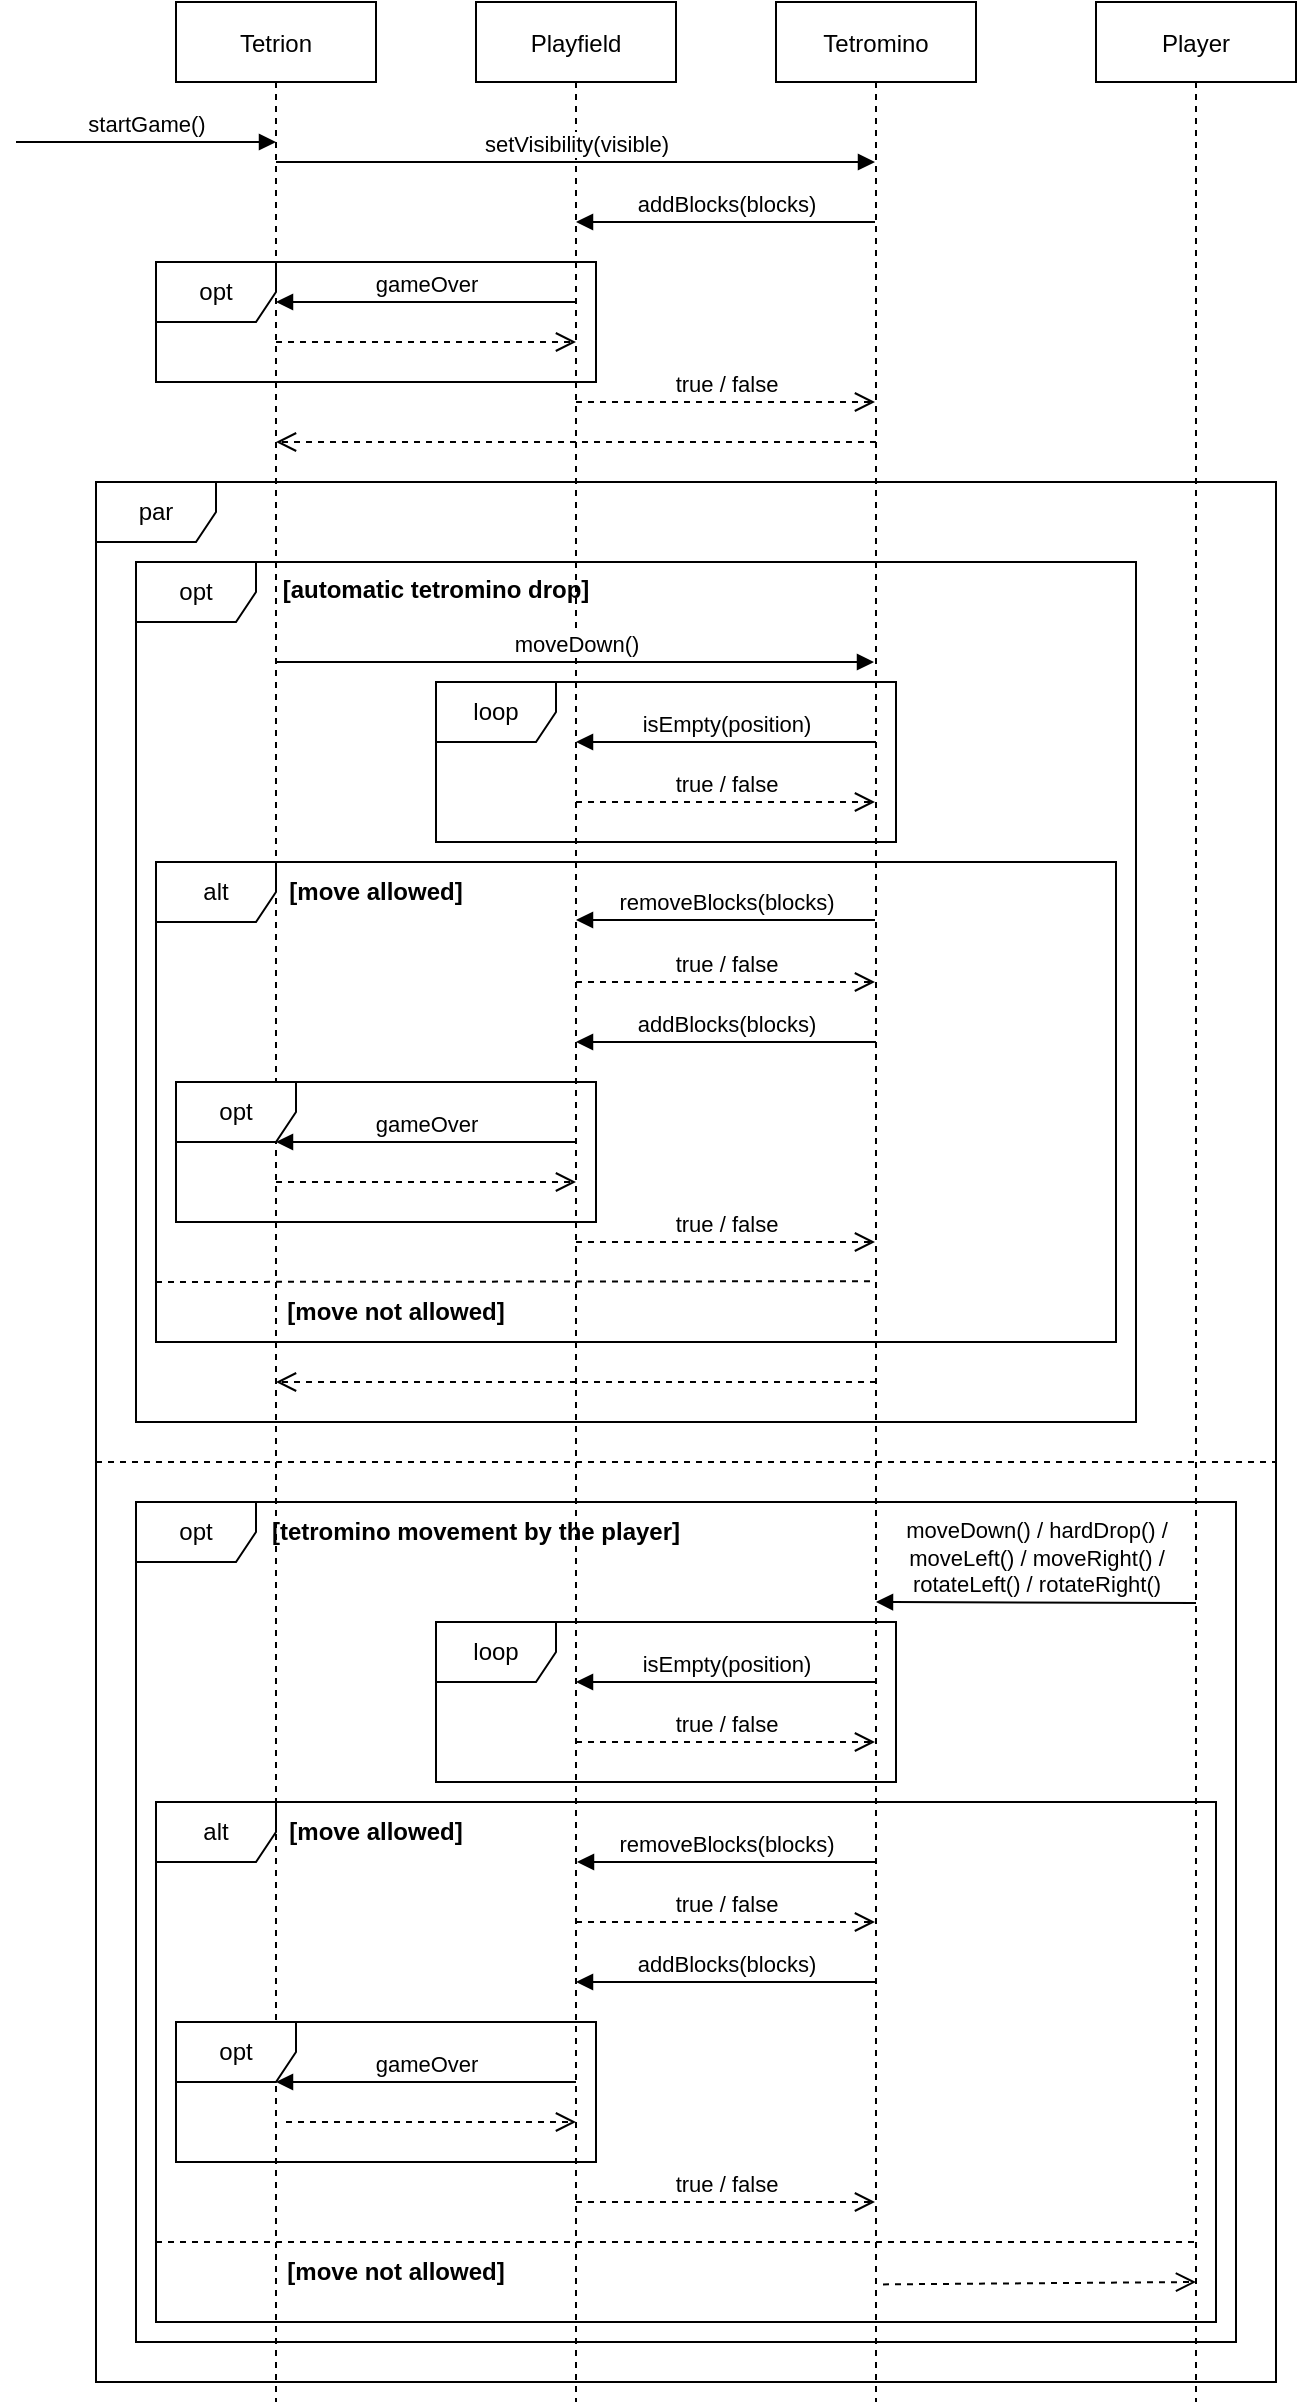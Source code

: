<mxfile version="20.6.2" type="device"><diagram id="kgpKYQtTHZ0yAKxKKP6v" name="Page-1"><mxGraphModel dx="942" dy="656" grid="1" gridSize="10" guides="1" tooltips="1" connect="1" arrows="1" fold="1" page="1" pageScale="1" pageWidth="850" pageHeight="1100" math="0" shadow="0"><root><mxCell id="0"/><mxCell id="1" parent="0"/><mxCell id="mWYVTbyEblPrJxUZDNBo-22" value="par" style="shape=umlFrame;whiteSpace=wrap;html=1;" parent="1" vertex="1"><mxGeometry x="80" y="280" width="590" height="950" as="geometry"/></mxCell><mxCell id="DjPWZOeGEuVwuPfSkP5c-18" value="opt" style="shape=umlFrame;whiteSpace=wrap;html=1;width=60;height=30;" parent="1" vertex="1"><mxGeometry x="100" y="320" width="500" height="430" as="geometry"/></mxCell><mxCell id="ic3s0S-Vs5GLOlk1AYV1-19" value="alt" style="shape=umlFrame;whiteSpace=wrap;html=1;" parent="1" vertex="1"><mxGeometry x="110" y="470" width="480" height="240" as="geometry"/></mxCell><mxCell id="mWYVTbyEblPrJxUZDNBo-26" value="opt" style="shape=umlFrame;whiteSpace=wrap;html=1;" parent="1" vertex="1"><mxGeometry x="100" y="790" width="550" height="420" as="geometry"/></mxCell><mxCell id="mWYVTbyEblPrJxUZDNBo-32" value="alt" style="shape=umlFrame;whiteSpace=wrap;html=1;" parent="1" vertex="1"><mxGeometry x="110" y="940" width="530" height="260" as="geometry"/></mxCell><mxCell id="mWYVTbyEblPrJxUZDNBo-28" value="loop" style="shape=umlFrame;whiteSpace=wrap;html=1;" parent="1" vertex="1"><mxGeometry x="250" y="850" width="230" height="80" as="geometry"/></mxCell><mxCell id="3nuBFxr9cyL0pnOWT2aG-1" value="Tetrion" style="shape=umlLifeline;perimeter=lifelinePerimeter;container=1;collapsible=0;recursiveResize=0;rounded=0;shadow=0;strokeWidth=1;" parent="1" vertex="1"><mxGeometry x="120" y="40" width="100" height="1200" as="geometry"/></mxCell><mxCell id="DjPWZOeGEuVwuPfSkP5c-3" value="Playfield" style="shape=umlLifeline;perimeter=lifelinePerimeter;container=1;collapsible=0;recursiveResize=0;rounded=0;shadow=0;strokeWidth=1;" parent="1" vertex="1"><mxGeometry x="270" y="40" width="100" height="1200" as="geometry"/></mxCell><mxCell id="mWYVTbyEblPrJxUZDNBo-33" value="" style="html=1;verticalAlign=bottom;endArrow=open;dashed=1;endSize=8;rounded=0;" parent="DjPWZOeGEuVwuPfSkP5c-3" edge="1"><mxGeometry relative="1" as="geometry"><mxPoint x="200" y="220" as="sourcePoint"/><mxPoint x="-100" y="220" as="targetPoint"/><Array as="points"><mxPoint x="-59.5" y="220"/></Array></mxGeometry></mxCell><mxCell id="ic3s0S-Vs5GLOlk1AYV1-8" value="true / false" style="html=1;verticalAlign=bottom;endArrow=open;dashed=1;endSize=8;rounded=0;" parent="DjPWZOeGEuVwuPfSkP5c-3" edge="1"><mxGeometry relative="1" as="geometry"><mxPoint x="50" y="1100" as="sourcePoint"/><mxPoint x="199.5" y="1100" as="targetPoint"/></mxGeometry></mxCell><mxCell id="ic3s0S-Vs5GLOlk1AYV1-4" value="addBlocks(blocks)" style="html=1;verticalAlign=bottom;endArrow=block;rounded=0;" parent="DjPWZOeGEuVwuPfSkP5c-3" edge="1"><mxGeometry width="80" relative="1" as="geometry"><mxPoint x="200" y="990" as="sourcePoint"/><mxPoint x="50" y="990" as="targetPoint"/><Array as="points"><mxPoint x="130" y="990"/></Array></mxGeometry></mxCell><mxCell id="ic3s0S-Vs5GLOlk1AYV1-2" value="removeBlocks(blocks)" style="html=1;verticalAlign=bottom;endArrow=block;rounded=0;" parent="DjPWZOeGEuVwuPfSkP5c-3" edge="1"><mxGeometry width="80" relative="1" as="geometry"><mxPoint x="200" y="930" as="sourcePoint"/><mxPoint x="50.5" y="930" as="targetPoint"/><Array as="points"><mxPoint x="130.5" y="930"/></Array></mxGeometry></mxCell><mxCell id="mWYVTbyEblPrJxUZDNBo-30" value="true / false" style="html=1;verticalAlign=bottom;endArrow=open;dashed=1;endSize=8;rounded=0;" parent="DjPWZOeGEuVwuPfSkP5c-3" edge="1"><mxGeometry relative="1" as="geometry"><mxPoint x="50" y="870" as="sourcePoint"/><mxPoint x="199.5" y="870" as="targetPoint"/></mxGeometry></mxCell><mxCell id="mWYVTbyEblPrJxUZDNBo-29" value="isEmpty(position)" style="html=1;verticalAlign=bottom;endArrow=block;rounded=0;exitX=0.179;exitY=0.231;exitDx=0;exitDy=0;exitPerimeter=0;" parent="DjPWZOeGEuVwuPfSkP5c-3" edge="1"><mxGeometry width="80" relative="1" as="geometry"><mxPoint x="200" y="840" as="sourcePoint"/><mxPoint x="50" y="840" as="targetPoint"/></mxGeometry></mxCell><mxCell id="DjPWZOeGEuVwuPfSkP5c-5" value="setVisibility(visible)" style="html=1;verticalAlign=bottom;endArrow=block;rounded=0;" parent="1" target="DjPWZOeGEuVwuPfSkP5c-6" edge="1"><mxGeometry width="80" relative="1" as="geometry"><mxPoint x="170" y="120" as="sourcePoint"/><mxPoint x="440" y="120" as="targetPoint"/></mxGeometry></mxCell><mxCell id="DjPWZOeGEuVwuPfSkP5c-6" value="Tetromino" style="shape=umlLifeline;perimeter=lifelinePerimeter;container=1;collapsible=0;recursiveResize=0;rounded=0;shadow=0;strokeWidth=1;" parent="1" vertex="1"><mxGeometry x="420" y="40" width="100" height="1200" as="geometry"/></mxCell><mxCell id="mWYVTbyEblPrJxUZDNBo-9" value="true / false" style="html=1;verticalAlign=bottom;endArrow=open;dashed=1;endSize=8;rounded=0;exitX=0.5;exitY=0.345;exitDx=0;exitDy=0;exitPerimeter=0;" parent="DjPWZOeGEuVwuPfSkP5c-6" edge="1"><mxGeometry relative="1" as="geometry"><mxPoint x="-100" y="200.0" as="sourcePoint"/><mxPoint x="49.5" y="200.0" as="targetPoint"/></mxGeometry></mxCell><mxCell id="mWYVTbyEblPrJxUZDNBo-20" value="moveDown() / hardDrop() /&lt;br&gt;moveLeft() / moveRight() /&lt;br&gt;rotateLeft() / rotateRight()" style="html=1;verticalAlign=bottom;endArrow=block;rounded=0;entryX=0.964;entryY=0.199;entryDx=0;entryDy=0;entryPerimeter=0;" parent="DjPWZOeGEuVwuPfSkP5c-6" edge="1"><mxGeometry width="80" relative="1" as="geometry"><mxPoint x="210" y="800.5" as="sourcePoint"/><mxPoint x="50" y="800" as="targetPoint"/></mxGeometry></mxCell><mxCell id="DjPWZOeGEuVwuPfSkP5c-7" value="Player" style="shape=umlLifeline;perimeter=lifelinePerimeter;container=1;collapsible=0;recursiveResize=0;rounded=0;shadow=0;strokeWidth=1;" parent="1" vertex="1"><mxGeometry x="580" y="40" width="100" height="1200" as="geometry"/></mxCell><mxCell id="mWYVTbyEblPrJxUZDNBo-27" value="" style="endArrow=none;dashed=1;html=1;rounded=0;" parent="DjPWZOeGEuVwuPfSkP5c-7" edge="1"><mxGeometry width="50" height="50" relative="1" as="geometry"><mxPoint x="-500" y="730" as="sourcePoint"/><mxPoint x="90" y="730" as="targetPoint"/></mxGeometry></mxCell><mxCell id="DjPWZOeGEuVwuPfSkP5c-10" value="addBlocks(blocks)" style="html=1;verticalAlign=bottom;endArrow=block;rounded=0;" parent="1" source="DjPWZOeGEuVwuPfSkP5c-6" edge="1"><mxGeometry width="80" relative="1" as="geometry"><mxPoint x="350" y="180" as="sourcePoint"/><mxPoint x="320" y="150" as="targetPoint"/><Array as="points"><mxPoint x="400" y="150"/></Array></mxGeometry></mxCell><mxCell id="DjPWZOeGEuVwuPfSkP5c-14" value="opt" style="shape=umlFrame;whiteSpace=wrap;html=1;width=60;height=30;" parent="1" vertex="1"><mxGeometry x="110" y="170" width="220" height="60" as="geometry"/></mxCell><mxCell id="DjPWZOeGEuVwuPfSkP5c-17" value="gameOver" style="html=1;verticalAlign=bottom;endArrow=block;rounded=0;" parent="1" edge="1"><mxGeometry width="80" relative="1" as="geometry"><mxPoint x="320" y="190" as="sourcePoint"/><mxPoint x="170" y="190" as="targetPoint"/></mxGeometry></mxCell><mxCell id="DjPWZOeGEuVwuPfSkP5c-22" value="moveDown()" style="html=1;verticalAlign=bottom;endArrow=block;rounded=0;" parent="1" edge="1"><mxGeometry width="80" relative="1" as="geometry"><mxPoint x="170" y="370" as="sourcePoint"/><mxPoint x="469" y="370" as="targetPoint"/></mxGeometry></mxCell><mxCell id="mWYVTbyEblPrJxUZDNBo-1" value="removeBlocks(blocks)" style="html=1;verticalAlign=bottom;endArrow=block;rounded=0;" parent="1" edge="1"><mxGeometry width="80" relative="1" as="geometry"><mxPoint x="469.5" y="499" as="sourcePoint"/><mxPoint x="320" y="499" as="targetPoint"/><Array as="points"><mxPoint x="400" y="499"/></Array></mxGeometry></mxCell><mxCell id="mWYVTbyEblPrJxUZDNBo-4" value="" style="html=1;verticalAlign=bottom;endArrow=open;dashed=1;endSize=8;rounded=0;" parent="1" edge="1"><mxGeometry relative="1" as="geometry"><mxPoint x="170" y="210" as="sourcePoint"/><mxPoint x="320" y="210" as="targetPoint"/></mxGeometry></mxCell><mxCell id="mWYVTbyEblPrJxUZDNBo-10" value="true / false" style="html=1;verticalAlign=bottom;endArrow=open;dashed=1;endSize=8;rounded=0;" parent="1" edge="1"><mxGeometry relative="1" as="geometry"><mxPoint x="320" y="530" as="sourcePoint"/><mxPoint x="469.5" y="530" as="targetPoint"/></mxGeometry></mxCell><mxCell id="mWYVTbyEblPrJxUZDNBo-11" value="addBlocks(blocks)" style="html=1;verticalAlign=bottom;endArrow=block;rounded=0;" parent="1" edge="1"><mxGeometry width="80" relative="1" as="geometry"><mxPoint x="470" y="560" as="sourcePoint"/><mxPoint x="320" y="560" as="targetPoint"/><Array as="points"><mxPoint x="400" y="560"/></Array></mxGeometry></mxCell><mxCell id="mWYVTbyEblPrJxUZDNBo-12" value="opt" style="shape=umlFrame;whiteSpace=wrap;html=1;" parent="1" vertex="1"><mxGeometry x="120" y="580" width="210" height="70" as="geometry"/></mxCell><mxCell id="mWYVTbyEblPrJxUZDNBo-13" value="gameOver" style="html=1;verticalAlign=bottom;endArrow=block;rounded=0;" parent="1" edge="1"><mxGeometry width="80" relative="1" as="geometry"><mxPoint x="320" y="610" as="sourcePoint"/><mxPoint x="170" y="610" as="targetPoint"/></mxGeometry></mxCell><mxCell id="mWYVTbyEblPrJxUZDNBo-14" value="" style="html=1;verticalAlign=bottom;endArrow=open;dashed=1;endSize=8;rounded=0;" parent="1" edge="1"><mxGeometry relative="1" as="geometry"><mxPoint x="170" y="630" as="sourcePoint"/><mxPoint x="320" y="630" as="targetPoint"/></mxGeometry></mxCell><mxCell id="mWYVTbyEblPrJxUZDNBo-15" value="true / false" style="html=1;verticalAlign=bottom;endArrow=open;dashed=1;endSize=8;rounded=0;" parent="1" edge="1"><mxGeometry relative="1" as="geometry"><mxPoint x="320" y="660" as="sourcePoint"/><mxPoint x="469.5" y="660" as="targetPoint"/></mxGeometry></mxCell><mxCell id="mWYVTbyEblPrJxUZDNBo-24" value="[automatic tetromino drop]" style="text;align=center;fontStyle=1;verticalAlign=middle;spacingLeft=3;spacingRight=3;strokeColor=none;rotatable=0;points=[[0,0.5],[1,0.5]];portConstraint=eastwest;" parent="1" vertex="1"><mxGeometry x="210" y="320" width="80" height="26" as="geometry"/></mxCell><mxCell id="ic3s0S-Vs5GLOlk1AYV1-1" value="&lt;b&gt;[tetromino movement by the player]&lt;/b&gt;" style="text;html=1;strokeColor=none;fillColor=none;align=center;verticalAlign=middle;whiteSpace=wrap;rounded=0;" parent="1" vertex="1"><mxGeometry x="160" y="790" width="220" height="30" as="geometry"/></mxCell><mxCell id="ic3s0S-Vs5GLOlk1AYV1-5" value="opt" style="shape=umlFrame;whiteSpace=wrap;html=1;" parent="1" vertex="1"><mxGeometry x="120" y="1050" width="210" height="70" as="geometry"/></mxCell><mxCell id="ic3s0S-Vs5GLOlk1AYV1-6" value="gameOver" style="html=1;verticalAlign=bottom;endArrow=block;rounded=0;" parent="1" edge="1"><mxGeometry width="80" relative="1" as="geometry"><mxPoint x="320" y="1080" as="sourcePoint"/><mxPoint x="170" y="1080" as="targetPoint"/></mxGeometry></mxCell><mxCell id="ic3s0S-Vs5GLOlk1AYV1-7" value="" style="html=1;verticalAlign=bottom;endArrow=open;dashed=1;endSize=8;rounded=0;" parent="1" edge="1"><mxGeometry relative="1" as="geometry"><mxPoint x="175" y="1100" as="sourcePoint"/><mxPoint x="320" y="1100" as="targetPoint"/></mxGeometry></mxCell><mxCell id="ic3s0S-Vs5GLOlk1AYV1-10" value="&lt;b&gt;[move allowed]&lt;/b&gt;" style="text;html=1;strokeColor=none;fillColor=none;align=center;verticalAlign=middle;whiteSpace=wrap;rounded=0;" parent="1" vertex="1"><mxGeometry x="170" y="940" width="100" height="30" as="geometry"/></mxCell><mxCell id="ic3s0S-Vs5GLOlk1AYV1-11" value="" style="endArrow=none;dashed=1;html=1;rounded=0;" parent="1" target="DjPWZOeGEuVwuPfSkP5c-7" edge="1"><mxGeometry width="50" height="50" relative="1" as="geometry"><mxPoint x="110" y="1160" as="sourcePoint"/><mxPoint x="630" y="990" as="targetPoint"/></mxGeometry></mxCell><mxCell id="ic3s0S-Vs5GLOlk1AYV1-12" value="&lt;b&gt;[move not allowed]&lt;/b&gt;" style="text;html=1;strokeColor=none;fillColor=none;align=center;verticalAlign=middle;whiteSpace=wrap;rounded=0;" parent="1" vertex="1"><mxGeometry x="170" y="1160" width="120" height="30" as="geometry"/></mxCell><mxCell id="ic3s0S-Vs5GLOlk1AYV1-13" value="" style="html=1;verticalAlign=bottom;endArrow=open;dashed=1;endSize=8;rounded=0;exitX=0.535;exitY=0.951;exitDx=0;exitDy=0;exitPerimeter=0;" parent="1" source="DjPWZOeGEuVwuPfSkP5c-6" edge="1"><mxGeometry relative="1" as="geometry"><mxPoint x="470" y="1010" as="sourcePoint"/><mxPoint x="630" y="1180" as="targetPoint"/></mxGeometry></mxCell><mxCell id="ic3s0S-Vs5GLOlk1AYV1-16" value="loop" style="shape=umlFrame;whiteSpace=wrap;html=1;" parent="1" vertex="1"><mxGeometry x="250" y="380" width="230" height="80" as="geometry"/></mxCell><mxCell id="ic3s0S-Vs5GLOlk1AYV1-17" value="isEmpty(position)" style="html=1;verticalAlign=bottom;endArrow=block;rounded=0;exitX=0.179;exitY=0.231;exitDx=0;exitDy=0;exitPerimeter=0;" parent="1" edge="1"><mxGeometry width="80" relative="1" as="geometry"><mxPoint x="470" y="410" as="sourcePoint"/><mxPoint x="320" y="410" as="targetPoint"/></mxGeometry></mxCell><mxCell id="ic3s0S-Vs5GLOlk1AYV1-18" value="true / false" style="html=1;verticalAlign=bottom;endArrow=open;dashed=1;endSize=8;rounded=0;" parent="1" edge="1"><mxGeometry relative="1" as="geometry"><mxPoint x="320" y="440" as="sourcePoint"/><mxPoint x="469.5" y="440" as="targetPoint"/></mxGeometry></mxCell><mxCell id="ic3s0S-Vs5GLOlk1AYV1-20" value="&lt;b&gt;[move allowed]&lt;/b&gt;" style="text;html=1;strokeColor=none;fillColor=none;align=center;verticalAlign=middle;whiteSpace=wrap;rounded=0;" parent="1" vertex="1"><mxGeometry x="170" y="470" width="100" height="30" as="geometry"/></mxCell><mxCell id="ic3s0S-Vs5GLOlk1AYV1-21" value="" style="endArrow=none;dashed=1;html=1;rounded=0;entryX=0.5;entryY=0.533;entryDx=0;entryDy=0;entryPerimeter=0;" parent="1" target="DjPWZOeGEuVwuPfSkP5c-6" edge="1"><mxGeometry width="50" height="50" relative="1" as="geometry"><mxPoint x="110" y="680" as="sourcePoint"/><mxPoint x="460" y="470" as="targetPoint"/></mxGeometry></mxCell><mxCell id="ic3s0S-Vs5GLOlk1AYV1-22" value="&lt;b&gt;[move not allowed]&lt;/b&gt;" style="text;html=1;strokeColor=none;fillColor=none;align=center;verticalAlign=middle;whiteSpace=wrap;rounded=0;" parent="1" vertex="1"><mxGeometry x="170" y="680" width="120" height="30" as="geometry"/></mxCell><mxCell id="mWYVTbyEblPrJxUZDNBo-16" value="" style="html=1;verticalAlign=bottom;endArrow=open;dashed=1;endSize=8;rounded=0;" parent="1" edge="1"><mxGeometry relative="1" as="geometry"><mxPoint x="470" y="730" as="sourcePoint"/><mxPoint x="170" y="730" as="targetPoint"/><Array as="points"><mxPoint x="210.5" y="730"/></Array></mxGeometry></mxCell><mxCell id="ic3s0S-Vs5GLOlk1AYV1-3" value="true / false" style="html=1;verticalAlign=bottom;endArrow=open;dashed=1;endSize=8;rounded=0;" parent="1" edge="1"><mxGeometry relative="1" as="geometry"><mxPoint x="320" y="1000" as="sourcePoint"/><mxPoint x="469.5" y="1000" as="targetPoint"/></mxGeometry></mxCell><mxCell id="F_5yScVnIV1Oy3l-fkeb-1" value="startGame()" style="html=1;verticalAlign=bottom;endArrow=block;rounded=0;" edge="1" parent="1"><mxGeometry width="80" relative="1" as="geometry"><mxPoint x="40" y="110" as="sourcePoint"/><mxPoint x="170" y="110" as="targetPoint"/></mxGeometry></mxCell></root></mxGraphModel></diagram></mxfile>